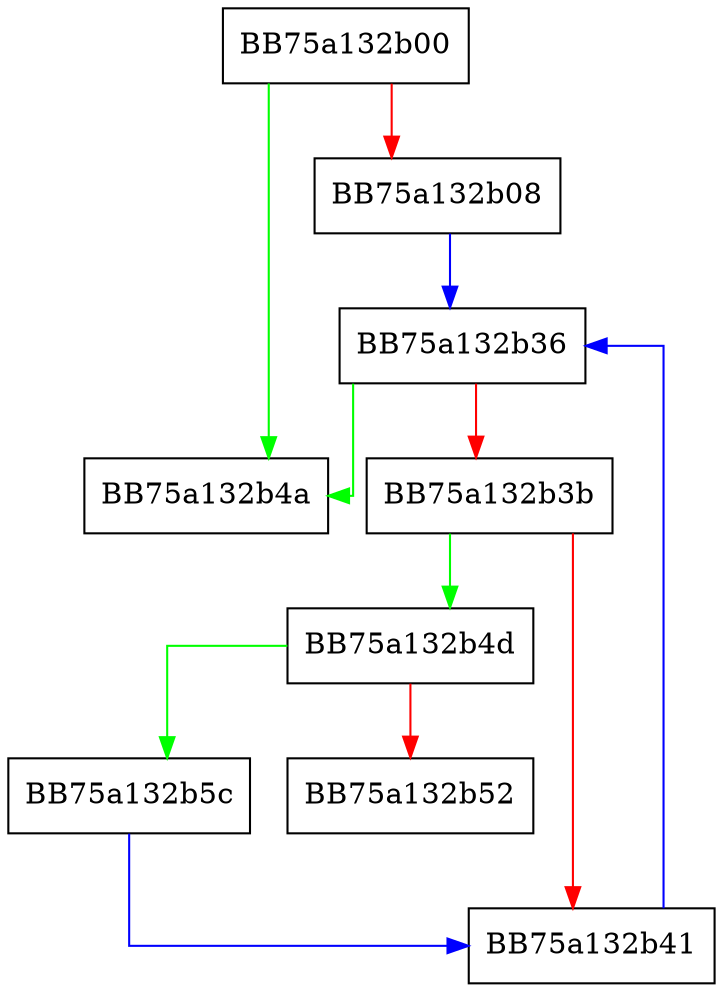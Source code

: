 digraph GetString {
  node [shape="box"];
  graph [splines=ortho];
  BB75a132b00 -> BB75a132b4a [color="green"];
  BB75a132b00 -> BB75a132b08 [color="red"];
  BB75a132b08 -> BB75a132b36 [color="blue"];
  BB75a132b36 -> BB75a132b4a [color="green"];
  BB75a132b36 -> BB75a132b3b [color="red"];
  BB75a132b3b -> BB75a132b4d [color="green"];
  BB75a132b3b -> BB75a132b41 [color="red"];
  BB75a132b41 -> BB75a132b36 [color="blue"];
  BB75a132b4d -> BB75a132b5c [color="green"];
  BB75a132b4d -> BB75a132b52 [color="red"];
  BB75a132b5c -> BB75a132b41 [color="blue"];
}